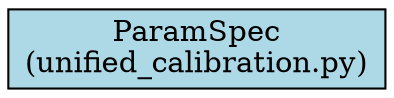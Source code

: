 digraph Inheritance {
  rankdir="BT";  // draw arrow from bottom to top for inheritance
  node [shape=record, style=filled, fillcolor=lightblue];
  "unified_calibration.py:ParamSpec" [label="ParamSpec\n(unified_calibration.py)"]
}